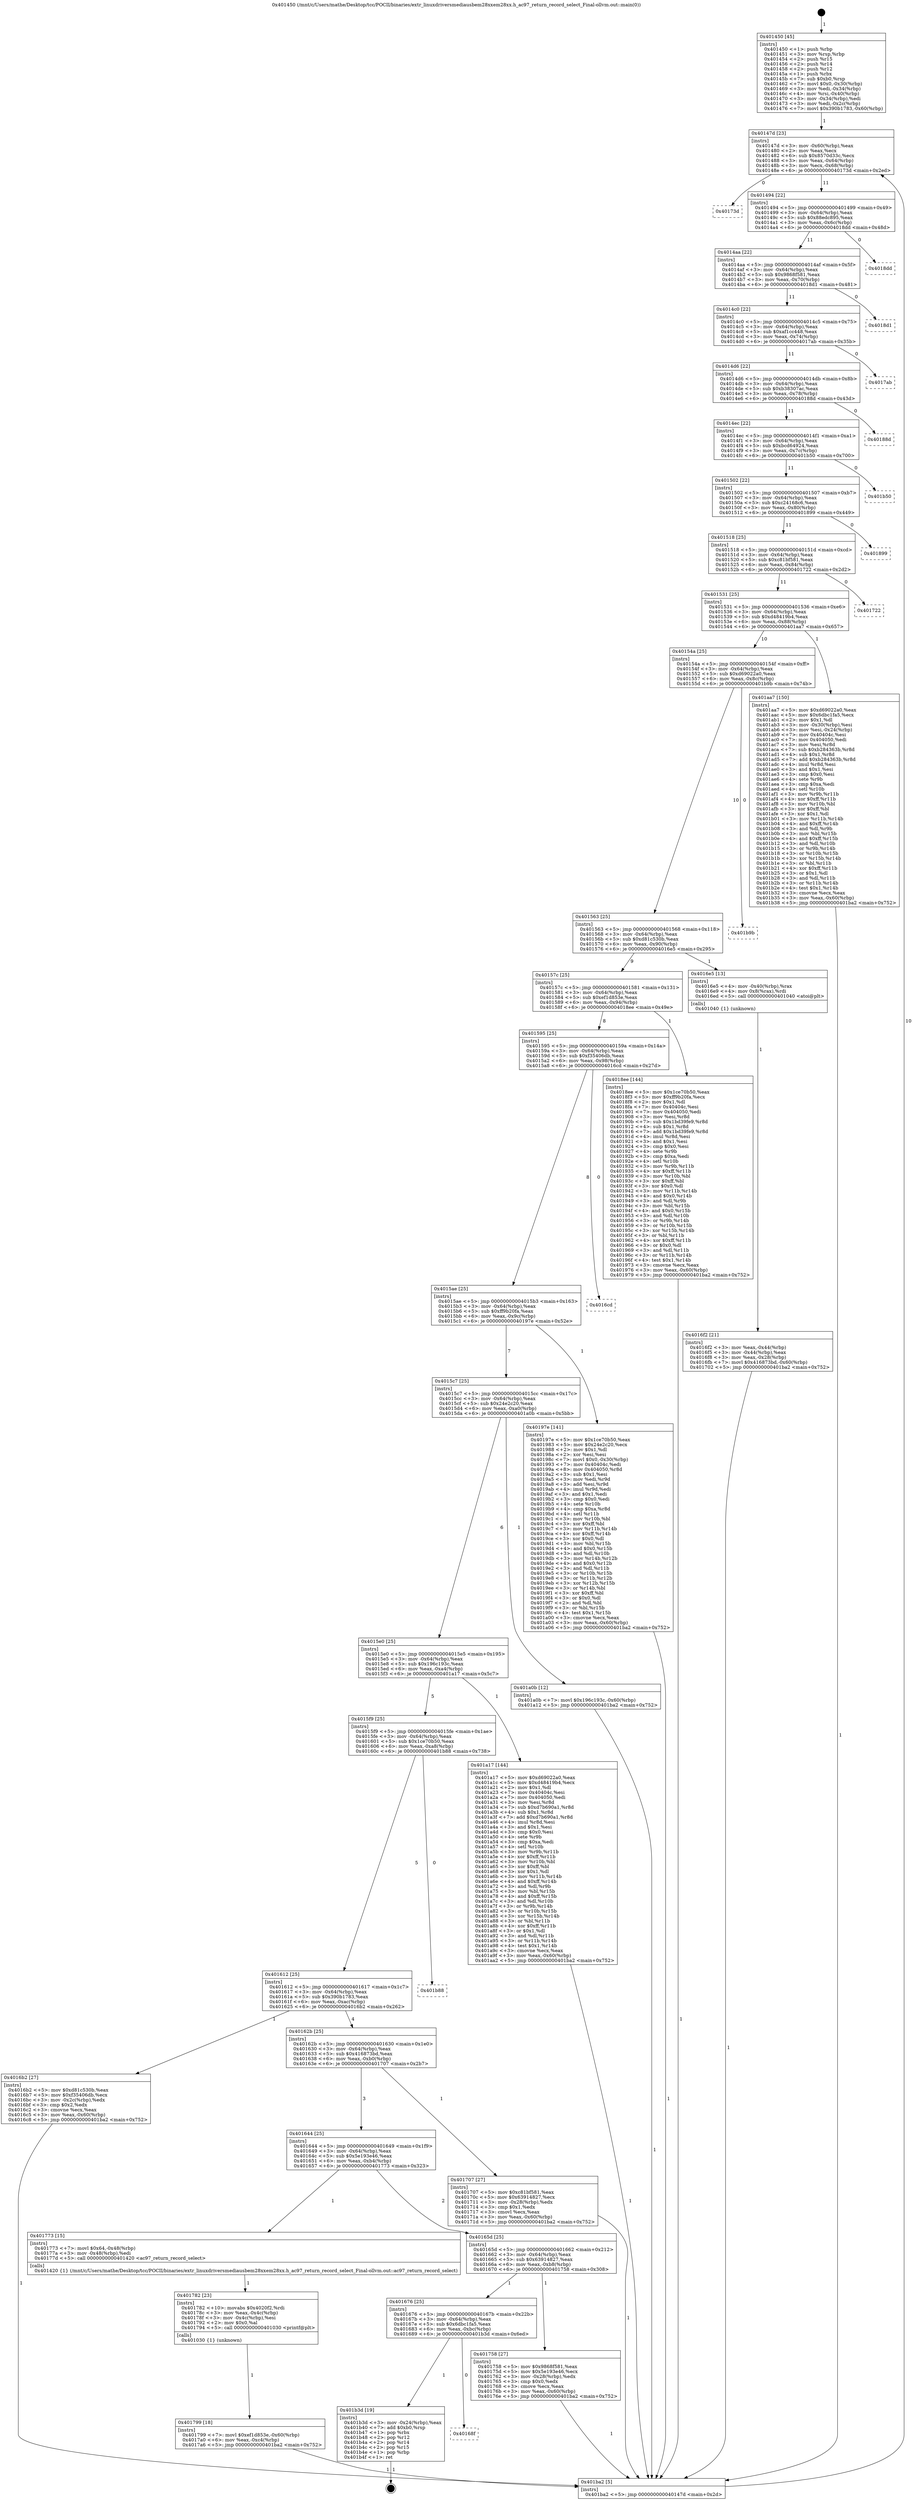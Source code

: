 digraph "0x401450" {
  label = "0x401450 (/mnt/c/Users/mathe/Desktop/tcc/POCII/binaries/extr_linuxdriversmediausbem28xxem28xx.h_ac97_return_record_select_Final-ollvm.out::main(0))"
  labelloc = "t"
  node[shape=record]

  Entry [label="",width=0.3,height=0.3,shape=circle,fillcolor=black,style=filled]
  "0x40147d" [label="{
     0x40147d [23]\l
     | [instrs]\l
     &nbsp;&nbsp;0x40147d \<+3\>: mov -0x60(%rbp),%eax\l
     &nbsp;&nbsp;0x401480 \<+2\>: mov %eax,%ecx\l
     &nbsp;&nbsp;0x401482 \<+6\>: sub $0x8570d33c,%ecx\l
     &nbsp;&nbsp;0x401488 \<+3\>: mov %eax,-0x64(%rbp)\l
     &nbsp;&nbsp;0x40148b \<+3\>: mov %ecx,-0x68(%rbp)\l
     &nbsp;&nbsp;0x40148e \<+6\>: je 000000000040173d \<main+0x2ed\>\l
  }"]
  "0x40173d" [label="{
     0x40173d\l
  }", style=dashed]
  "0x401494" [label="{
     0x401494 [22]\l
     | [instrs]\l
     &nbsp;&nbsp;0x401494 \<+5\>: jmp 0000000000401499 \<main+0x49\>\l
     &nbsp;&nbsp;0x401499 \<+3\>: mov -0x64(%rbp),%eax\l
     &nbsp;&nbsp;0x40149c \<+5\>: sub $0x88edc895,%eax\l
     &nbsp;&nbsp;0x4014a1 \<+3\>: mov %eax,-0x6c(%rbp)\l
     &nbsp;&nbsp;0x4014a4 \<+6\>: je 00000000004018dd \<main+0x48d\>\l
  }"]
  Exit [label="",width=0.3,height=0.3,shape=circle,fillcolor=black,style=filled,peripheries=2]
  "0x4018dd" [label="{
     0x4018dd\l
  }", style=dashed]
  "0x4014aa" [label="{
     0x4014aa [22]\l
     | [instrs]\l
     &nbsp;&nbsp;0x4014aa \<+5\>: jmp 00000000004014af \<main+0x5f\>\l
     &nbsp;&nbsp;0x4014af \<+3\>: mov -0x64(%rbp),%eax\l
     &nbsp;&nbsp;0x4014b2 \<+5\>: sub $0x9868f581,%eax\l
     &nbsp;&nbsp;0x4014b7 \<+3\>: mov %eax,-0x70(%rbp)\l
     &nbsp;&nbsp;0x4014ba \<+6\>: je 00000000004018d1 \<main+0x481\>\l
  }"]
  "0x40168f" [label="{
     0x40168f\l
  }", style=dashed]
  "0x4018d1" [label="{
     0x4018d1\l
  }", style=dashed]
  "0x4014c0" [label="{
     0x4014c0 [22]\l
     | [instrs]\l
     &nbsp;&nbsp;0x4014c0 \<+5\>: jmp 00000000004014c5 \<main+0x75\>\l
     &nbsp;&nbsp;0x4014c5 \<+3\>: mov -0x64(%rbp),%eax\l
     &nbsp;&nbsp;0x4014c8 \<+5\>: sub $0xaf1cc448,%eax\l
     &nbsp;&nbsp;0x4014cd \<+3\>: mov %eax,-0x74(%rbp)\l
     &nbsp;&nbsp;0x4014d0 \<+6\>: je 00000000004017ab \<main+0x35b\>\l
  }"]
  "0x401b3d" [label="{
     0x401b3d [19]\l
     | [instrs]\l
     &nbsp;&nbsp;0x401b3d \<+3\>: mov -0x24(%rbp),%eax\l
     &nbsp;&nbsp;0x401b40 \<+7\>: add $0xb0,%rsp\l
     &nbsp;&nbsp;0x401b47 \<+1\>: pop %rbx\l
     &nbsp;&nbsp;0x401b48 \<+2\>: pop %r12\l
     &nbsp;&nbsp;0x401b4a \<+2\>: pop %r14\l
     &nbsp;&nbsp;0x401b4c \<+2\>: pop %r15\l
     &nbsp;&nbsp;0x401b4e \<+1\>: pop %rbp\l
     &nbsp;&nbsp;0x401b4f \<+1\>: ret\l
  }"]
  "0x4017ab" [label="{
     0x4017ab\l
  }", style=dashed]
  "0x4014d6" [label="{
     0x4014d6 [22]\l
     | [instrs]\l
     &nbsp;&nbsp;0x4014d6 \<+5\>: jmp 00000000004014db \<main+0x8b\>\l
     &nbsp;&nbsp;0x4014db \<+3\>: mov -0x64(%rbp),%eax\l
     &nbsp;&nbsp;0x4014de \<+5\>: sub $0xb38307ac,%eax\l
     &nbsp;&nbsp;0x4014e3 \<+3\>: mov %eax,-0x78(%rbp)\l
     &nbsp;&nbsp;0x4014e6 \<+6\>: je 000000000040188d \<main+0x43d\>\l
  }"]
  "0x401799" [label="{
     0x401799 [18]\l
     | [instrs]\l
     &nbsp;&nbsp;0x401799 \<+7\>: movl $0xef1d853e,-0x60(%rbp)\l
     &nbsp;&nbsp;0x4017a0 \<+6\>: mov %eax,-0xc4(%rbp)\l
     &nbsp;&nbsp;0x4017a6 \<+5\>: jmp 0000000000401ba2 \<main+0x752\>\l
  }"]
  "0x40188d" [label="{
     0x40188d\l
  }", style=dashed]
  "0x4014ec" [label="{
     0x4014ec [22]\l
     | [instrs]\l
     &nbsp;&nbsp;0x4014ec \<+5\>: jmp 00000000004014f1 \<main+0xa1\>\l
     &nbsp;&nbsp;0x4014f1 \<+3\>: mov -0x64(%rbp),%eax\l
     &nbsp;&nbsp;0x4014f4 \<+5\>: sub $0xbcd64924,%eax\l
     &nbsp;&nbsp;0x4014f9 \<+3\>: mov %eax,-0x7c(%rbp)\l
     &nbsp;&nbsp;0x4014fc \<+6\>: je 0000000000401b50 \<main+0x700\>\l
  }"]
  "0x401782" [label="{
     0x401782 [23]\l
     | [instrs]\l
     &nbsp;&nbsp;0x401782 \<+10\>: movabs $0x4020f2,%rdi\l
     &nbsp;&nbsp;0x40178c \<+3\>: mov %eax,-0x4c(%rbp)\l
     &nbsp;&nbsp;0x40178f \<+3\>: mov -0x4c(%rbp),%esi\l
     &nbsp;&nbsp;0x401792 \<+2\>: mov $0x0,%al\l
     &nbsp;&nbsp;0x401794 \<+5\>: call 0000000000401030 \<printf@plt\>\l
     | [calls]\l
     &nbsp;&nbsp;0x401030 \{1\} (unknown)\l
  }"]
  "0x401b50" [label="{
     0x401b50\l
  }", style=dashed]
  "0x401502" [label="{
     0x401502 [22]\l
     | [instrs]\l
     &nbsp;&nbsp;0x401502 \<+5\>: jmp 0000000000401507 \<main+0xb7\>\l
     &nbsp;&nbsp;0x401507 \<+3\>: mov -0x64(%rbp),%eax\l
     &nbsp;&nbsp;0x40150a \<+5\>: sub $0xc24168c6,%eax\l
     &nbsp;&nbsp;0x40150f \<+3\>: mov %eax,-0x80(%rbp)\l
     &nbsp;&nbsp;0x401512 \<+6\>: je 0000000000401899 \<main+0x449\>\l
  }"]
  "0x401676" [label="{
     0x401676 [25]\l
     | [instrs]\l
     &nbsp;&nbsp;0x401676 \<+5\>: jmp 000000000040167b \<main+0x22b\>\l
     &nbsp;&nbsp;0x40167b \<+3\>: mov -0x64(%rbp),%eax\l
     &nbsp;&nbsp;0x40167e \<+5\>: sub $0x6dbc1fa5,%eax\l
     &nbsp;&nbsp;0x401683 \<+6\>: mov %eax,-0xbc(%rbp)\l
     &nbsp;&nbsp;0x401689 \<+6\>: je 0000000000401b3d \<main+0x6ed\>\l
  }"]
  "0x401899" [label="{
     0x401899\l
  }", style=dashed]
  "0x401518" [label="{
     0x401518 [25]\l
     | [instrs]\l
     &nbsp;&nbsp;0x401518 \<+5\>: jmp 000000000040151d \<main+0xcd\>\l
     &nbsp;&nbsp;0x40151d \<+3\>: mov -0x64(%rbp),%eax\l
     &nbsp;&nbsp;0x401520 \<+5\>: sub $0xc81bf581,%eax\l
     &nbsp;&nbsp;0x401525 \<+6\>: mov %eax,-0x84(%rbp)\l
     &nbsp;&nbsp;0x40152b \<+6\>: je 0000000000401722 \<main+0x2d2\>\l
  }"]
  "0x401758" [label="{
     0x401758 [27]\l
     | [instrs]\l
     &nbsp;&nbsp;0x401758 \<+5\>: mov $0x9868f581,%eax\l
     &nbsp;&nbsp;0x40175d \<+5\>: mov $0x5e193e46,%ecx\l
     &nbsp;&nbsp;0x401762 \<+3\>: mov -0x28(%rbp),%edx\l
     &nbsp;&nbsp;0x401765 \<+3\>: cmp $0x0,%edx\l
     &nbsp;&nbsp;0x401768 \<+3\>: cmove %ecx,%eax\l
     &nbsp;&nbsp;0x40176b \<+3\>: mov %eax,-0x60(%rbp)\l
     &nbsp;&nbsp;0x40176e \<+5\>: jmp 0000000000401ba2 \<main+0x752\>\l
  }"]
  "0x401722" [label="{
     0x401722\l
  }", style=dashed]
  "0x401531" [label="{
     0x401531 [25]\l
     | [instrs]\l
     &nbsp;&nbsp;0x401531 \<+5\>: jmp 0000000000401536 \<main+0xe6\>\l
     &nbsp;&nbsp;0x401536 \<+3\>: mov -0x64(%rbp),%eax\l
     &nbsp;&nbsp;0x401539 \<+5\>: sub $0xd48419b4,%eax\l
     &nbsp;&nbsp;0x40153e \<+6\>: mov %eax,-0x88(%rbp)\l
     &nbsp;&nbsp;0x401544 \<+6\>: je 0000000000401aa7 \<main+0x657\>\l
  }"]
  "0x40165d" [label="{
     0x40165d [25]\l
     | [instrs]\l
     &nbsp;&nbsp;0x40165d \<+5\>: jmp 0000000000401662 \<main+0x212\>\l
     &nbsp;&nbsp;0x401662 \<+3\>: mov -0x64(%rbp),%eax\l
     &nbsp;&nbsp;0x401665 \<+5\>: sub $0x63914827,%eax\l
     &nbsp;&nbsp;0x40166a \<+6\>: mov %eax,-0xb8(%rbp)\l
     &nbsp;&nbsp;0x401670 \<+6\>: je 0000000000401758 \<main+0x308\>\l
  }"]
  "0x401aa7" [label="{
     0x401aa7 [150]\l
     | [instrs]\l
     &nbsp;&nbsp;0x401aa7 \<+5\>: mov $0xd69022a0,%eax\l
     &nbsp;&nbsp;0x401aac \<+5\>: mov $0x6dbc1fa5,%ecx\l
     &nbsp;&nbsp;0x401ab1 \<+2\>: mov $0x1,%dl\l
     &nbsp;&nbsp;0x401ab3 \<+3\>: mov -0x30(%rbp),%esi\l
     &nbsp;&nbsp;0x401ab6 \<+3\>: mov %esi,-0x24(%rbp)\l
     &nbsp;&nbsp;0x401ab9 \<+7\>: mov 0x40404c,%esi\l
     &nbsp;&nbsp;0x401ac0 \<+7\>: mov 0x404050,%edi\l
     &nbsp;&nbsp;0x401ac7 \<+3\>: mov %esi,%r8d\l
     &nbsp;&nbsp;0x401aca \<+7\>: sub $0xb284363b,%r8d\l
     &nbsp;&nbsp;0x401ad1 \<+4\>: sub $0x1,%r8d\l
     &nbsp;&nbsp;0x401ad5 \<+7\>: add $0xb284363b,%r8d\l
     &nbsp;&nbsp;0x401adc \<+4\>: imul %r8d,%esi\l
     &nbsp;&nbsp;0x401ae0 \<+3\>: and $0x1,%esi\l
     &nbsp;&nbsp;0x401ae3 \<+3\>: cmp $0x0,%esi\l
     &nbsp;&nbsp;0x401ae6 \<+4\>: sete %r9b\l
     &nbsp;&nbsp;0x401aea \<+3\>: cmp $0xa,%edi\l
     &nbsp;&nbsp;0x401aed \<+4\>: setl %r10b\l
     &nbsp;&nbsp;0x401af1 \<+3\>: mov %r9b,%r11b\l
     &nbsp;&nbsp;0x401af4 \<+4\>: xor $0xff,%r11b\l
     &nbsp;&nbsp;0x401af8 \<+3\>: mov %r10b,%bl\l
     &nbsp;&nbsp;0x401afb \<+3\>: xor $0xff,%bl\l
     &nbsp;&nbsp;0x401afe \<+3\>: xor $0x1,%dl\l
     &nbsp;&nbsp;0x401b01 \<+3\>: mov %r11b,%r14b\l
     &nbsp;&nbsp;0x401b04 \<+4\>: and $0xff,%r14b\l
     &nbsp;&nbsp;0x401b08 \<+3\>: and %dl,%r9b\l
     &nbsp;&nbsp;0x401b0b \<+3\>: mov %bl,%r15b\l
     &nbsp;&nbsp;0x401b0e \<+4\>: and $0xff,%r15b\l
     &nbsp;&nbsp;0x401b12 \<+3\>: and %dl,%r10b\l
     &nbsp;&nbsp;0x401b15 \<+3\>: or %r9b,%r14b\l
     &nbsp;&nbsp;0x401b18 \<+3\>: or %r10b,%r15b\l
     &nbsp;&nbsp;0x401b1b \<+3\>: xor %r15b,%r14b\l
     &nbsp;&nbsp;0x401b1e \<+3\>: or %bl,%r11b\l
     &nbsp;&nbsp;0x401b21 \<+4\>: xor $0xff,%r11b\l
     &nbsp;&nbsp;0x401b25 \<+3\>: or $0x1,%dl\l
     &nbsp;&nbsp;0x401b28 \<+3\>: and %dl,%r11b\l
     &nbsp;&nbsp;0x401b2b \<+3\>: or %r11b,%r14b\l
     &nbsp;&nbsp;0x401b2e \<+4\>: test $0x1,%r14b\l
     &nbsp;&nbsp;0x401b32 \<+3\>: cmovne %ecx,%eax\l
     &nbsp;&nbsp;0x401b35 \<+3\>: mov %eax,-0x60(%rbp)\l
     &nbsp;&nbsp;0x401b38 \<+5\>: jmp 0000000000401ba2 \<main+0x752\>\l
  }"]
  "0x40154a" [label="{
     0x40154a [25]\l
     | [instrs]\l
     &nbsp;&nbsp;0x40154a \<+5\>: jmp 000000000040154f \<main+0xff\>\l
     &nbsp;&nbsp;0x40154f \<+3\>: mov -0x64(%rbp),%eax\l
     &nbsp;&nbsp;0x401552 \<+5\>: sub $0xd69022a0,%eax\l
     &nbsp;&nbsp;0x401557 \<+6\>: mov %eax,-0x8c(%rbp)\l
     &nbsp;&nbsp;0x40155d \<+6\>: je 0000000000401b9b \<main+0x74b\>\l
  }"]
  "0x401773" [label="{
     0x401773 [15]\l
     | [instrs]\l
     &nbsp;&nbsp;0x401773 \<+7\>: movl $0x64,-0x48(%rbp)\l
     &nbsp;&nbsp;0x40177a \<+3\>: mov -0x48(%rbp),%edi\l
     &nbsp;&nbsp;0x40177d \<+5\>: call 0000000000401420 \<ac97_return_record_select\>\l
     | [calls]\l
     &nbsp;&nbsp;0x401420 \{1\} (/mnt/c/Users/mathe/Desktop/tcc/POCII/binaries/extr_linuxdriversmediausbem28xxem28xx.h_ac97_return_record_select_Final-ollvm.out::ac97_return_record_select)\l
  }"]
  "0x401b9b" [label="{
     0x401b9b\l
  }", style=dashed]
  "0x401563" [label="{
     0x401563 [25]\l
     | [instrs]\l
     &nbsp;&nbsp;0x401563 \<+5\>: jmp 0000000000401568 \<main+0x118\>\l
     &nbsp;&nbsp;0x401568 \<+3\>: mov -0x64(%rbp),%eax\l
     &nbsp;&nbsp;0x40156b \<+5\>: sub $0xd81c530b,%eax\l
     &nbsp;&nbsp;0x401570 \<+6\>: mov %eax,-0x90(%rbp)\l
     &nbsp;&nbsp;0x401576 \<+6\>: je 00000000004016e5 \<main+0x295\>\l
  }"]
  "0x401644" [label="{
     0x401644 [25]\l
     | [instrs]\l
     &nbsp;&nbsp;0x401644 \<+5\>: jmp 0000000000401649 \<main+0x1f9\>\l
     &nbsp;&nbsp;0x401649 \<+3\>: mov -0x64(%rbp),%eax\l
     &nbsp;&nbsp;0x40164c \<+5\>: sub $0x5e193e46,%eax\l
     &nbsp;&nbsp;0x401651 \<+6\>: mov %eax,-0xb4(%rbp)\l
     &nbsp;&nbsp;0x401657 \<+6\>: je 0000000000401773 \<main+0x323\>\l
  }"]
  "0x4016e5" [label="{
     0x4016e5 [13]\l
     | [instrs]\l
     &nbsp;&nbsp;0x4016e5 \<+4\>: mov -0x40(%rbp),%rax\l
     &nbsp;&nbsp;0x4016e9 \<+4\>: mov 0x8(%rax),%rdi\l
     &nbsp;&nbsp;0x4016ed \<+5\>: call 0000000000401040 \<atoi@plt\>\l
     | [calls]\l
     &nbsp;&nbsp;0x401040 \{1\} (unknown)\l
  }"]
  "0x40157c" [label="{
     0x40157c [25]\l
     | [instrs]\l
     &nbsp;&nbsp;0x40157c \<+5\>: jmp 0000000000401581 \<main+0x131\>\l
     &nbsp;&nbsp;0x401581 \<+3\>: mov -0x64(%rbp),%eax\l
     &nbsp;&nbsp;0x401584 \<+5\>: sub $0xef1d853e,%eax\l
     &nbsp;&nbsp;0x401589 \<+6\>: mov %eax,-0x94(%rbp)\l
     &nbsp;&nbsp;0x40158f \<+6\>: je 00000000004018ee \<main+0x49e\>\l
  }"]
  "0x401707" [label="{
     0x401707 [27]\l
     | [instrs]\l
     &nbsp;&nbsp;0x401707 \<+5\>: mov $0xc81bf581,%eax\l
     &nbsp;&nbsp;0x40170c \<+5\>: mov $0x63914827,%ecx\l
     &nbsp;&nbsp;0x401711 \<+3\>: mov -0x28(%rbp),%edx\l
     &nbsp;&nbsp;0x401714 \<+3\>: cmp $0x1,%edx\l
     &nbsp;&nbsp;0x401717 \<+3\>: cmovl %ecx,%eax\l
     &nbsp;&nbsp;0x40171a \<+3\>: mov %eax,-0x60(%rbp)\l
     &nbsp;&nbsp;0x40171d \<+5\>: jmp 0000000000401ba2 \<main+0x752\>\l
  }"]
  "0x4018ee" [label="{
     0x4018ee [144]\l
     | [instrs]\l
     &nbsp;&nbsp;0x4018ee \<+5\>: mov $0x1ce70b50,%eax\l
     &nbsp;&nbsp;0x4018f3 \<+5\>: mov $0xff9b20fa,%ecx\l
     &nbsp;&nbsp;0x4018f8 \<+2\>: mov $0x1,%dl\l
     &nbsp;&nbsp;0x4018fa \<+7\>: mov 0x40404c,%esi\l
     &nbsp;&nbsp;0x401901 \<+7\>: mov 0x404050,%edi\l
     &nbsp;&nbsp;0x401908 \<+3\>: mov %esi,%r8d\l
     &nbsp;&nbsp;0x40190b \<+7\>: sub $0x1bd39fe9,%r8d\l
     &nbsp;&nbsp;0x401912 \<+4\>: sub $0x1,%r8d\l
     &nbsp;&nbsp;0x401916 \<+7\>: add $0x1bd39fe9,%r8d\l
     &nbsp;&nbsp;0x40191d \<+4\>: imul %r8d,%esi\l
     &nbsp;&nbsp;0x401921 \<+3\>: and $0x1,%esi\l
     &nbsp;&nbsp;0x401924 \<+3\>: cmp $0x0,%esi\l
     &nbsp;&nbsp;0x401927 \<+4\>: sete %r9b\l
     &nbsp;&nbsp;0x40192b \<+3\>: cmp $0xa,%edi\l
     &nbsp;&nbsp;0x40192e \<+4\>: setl %r10b\l
     &nbsp;&nbsp;0x401932 \<+3\>: mov %r9b,%r11b\l
     &nbsp;&nbsp;0x401935 \<+4\>: xor $0xff,%r11b\l
     &nbsp;&nbsp;0x401939 \<+3\>: mov %r10b,%bl\l
     &nbsp;&nbsp;0x40193c \<+3\>: xor $0xff,%bl\l
     &nbsp;&nbsp;0x40193f \<+3\>: xor $0x0,%dl\l
     &nbsp;&nbsp;0x401942 \<+3\>: mov %r11b,%r14b\l
     &nbsp;&nbsp;0x401945 \<+4\>: and $0x0,%r14b\l
     &nbsp;&nbsp;0x401949 \<+3\>: and %dl,%r9b\l
     &nbsp;&nbsp;0x40194c \<+3\>: mov %bl,%r15b\l
     &nbsp;&nbsp;0x40194f \<+4\>: and $0x0,%r15b\l
     &nbsp;&nbsp;0x401953 \<+3\>: and %dl,%r10b\l
     &nbsp;&nbsp;0x401956 \<+3\>: or %r9b,%r14b\l
     &nbsp;&nbsp;0x401959 \<+3\>: or %r10b,%r15b\l
     &nbsp;&nbsp;0x40195c \<+3\>: xor %r15b,%r14b\l
     &nbsp;&nbsp;0x40195f \<+3\>: or %bl,%r11b\l
     &nbsp;&nbsp;0x401962 \<+4\>: xor $0xff,%r11b\l
     &nbsp;&nbsp;0x401966 \<+3\>: or $0x0,%dl\l
     &nbsp;&nbsp;0x401969 \<+3\>: and %dl,%r11b\l
     &nbsp;&nbsp;0x40196c \<+3\>: or %r11b,%r14b\l
     &nbsp;&nbsp;0x40196f \<+4\>: test $0x1,%r14b\l
     &nbsp;&nbsp;0x401973 \<+3\>: cmovne %ecx,%eax\l
     &nbsp;&nbsp;0x401976 \<+3\>: mov %eax,-0x60(%rbp)\l
     &nbsp;&nbsp;0x401979 \<+5\>: jmp 0000000000401ba2 \<main+0x752\>\l
  }"]
  "0x401595" [label="{
     0x401595 [25]\l
     | [instrs]\l
     &nbsp;&nbsp;0x401595 \<+5\>: jmp 000000000040159a \<main+0x14a\>\l
     &nbsp;&nbsp;0x40159a \<+3\>: mov -0x64(%rbp),%eax\l
     &nbsp;&nbsp;0x40159d \<+5\>: sub $0xf35406db,%eax\l
     &nbsp;&nbsp;0x4015a2 \<+6\>: mov %eax,-0x98(%rbp)\l
     &nbsp;&nbsp;0x4015a8 \<+6\>: je 00000000004016cd \<main+0x27d\>\l
  }"]
  "0x4016f2" [label="{
     0x4016f2 [21]\l
     | [instrs]\l
     &nbsp;&nbsp;0x4016f2 \<+3\>: mov %eax,-0x44(%rbp)\l
     &nbsp;&nbsp;0x4016f5 \<+3\>: mov -0x44(%rbp),%eax\l
     &nbsp;&nbsp;0x4016f8 \<+3\>: mov %eax,-0x28(%rbp)\l
     &nbsp;&nbsp;0x4016fb \<+7\>: movl $0x416873bd,-0x60(%rbp)\l
     &nbsp;&nbsp;0x401702 \<+5\>: jmp 0000000000401ba2 \<main+0x752\>\l
  }"]
  "0x4016cd" [label="{
     0x4016cd\l
  }", style=dashed]
  "0x4015ae" [label="{
     0x4015ae [25]\l
     | [instrs]\l
     &nbsp;&nbsp;0x4015ae \<+5\>: jmp 00000000004015b3 \<main+0x163\>\l
     &nbsp;&nbsp;0x4015b3 \<+3\>: mov -0x64(%rbp),%eax\l
     &nbsp;&nbsp;0x4015b6 \<+5\>: sub $0xff9b20fa,%eax\l
     &nbsp;&nbsp;0x4015bb \<+6\>: mov %eax,-0x9c(%rbp)\l
     &nbsp;&nbsp;0x4015c1 \<+6\>: je 000000000040197e \<main+0x52e\>\l
  }"]
  "0x401450" [label="{
     0x401450 [45]\l
     | [instrs]\l
     &nbsp;&nbsp;0x401450 \<+1\>: push %rbp\l
     &nbsp;&nbsp;0x401451 \<+3\>: mov %rsp,%rbp\l
     &nbsp;&nbsp;0x401454 \<+2\>: push %r15\l
     &nbsp;&nbsp;0x401456 \<+2\>: push %r14\l
     &nbsp;&nbsp;0x401458 \<+2\>: push %r12\l
     &nbsp;&nbsp;0x40145a \<+1\>: push %rbx\l
     &nbsp;&nbsp;0x40145b \<+7\>: sub $0xb0,%rsp\l
     &nbsp;&nbsp;0x401462 \<+7\>: movl $0x0,-0x30(%rbp)\l
     &nbsp;&nbsp;0x401469 \<+3\>: mov %edi,-0x34(%rbp)\l
     &nbsp;&nbsp;0x40146c \<+4\>: mov %rsi,-0x40(%rbp)\l
     &nbsp;&nbsp;0x401470 \<+3\>: mov -0x34(%rbp),%edi\l
     &nbsp;&nbsp;0x401473 \<+3\>: mov %edi,-0x2c(%rbp)\l
     &nbsp;&nbsp;0x401476 \<+7\>: movl $0x390b1783,-0x60(%rbp)\l
  }"]
  "0x40197e" [label="{
     0x40197e [141]\l
     | [instrs]\l
     &nbsp;&nbsp;0x40197e \<+5\>: mov $0x1ce70b50,%eax\l
     &nbsp;&nbsp;0x401983 \<+5\>: mov $0x24e2c20,%ecx\l
     &nbsp;&nbsp;0x401988 \<+2\>: mov $0x1,%dl\l
     &nbsp;&nbsp;0x40198a \<+2\>: xor %esi,%esi\l
     &nbsp;&nbsp;0x40198c \<+7\>: movl $0x0,-0x30(%rbp)\l
     &nbsp;&nbsp;0x401993 \<+7\>: mov 0x40404c,%edi\l
     &nbsp;&nbsp;0x40199a \<+8\>: mov 0x404050,%r8d\l
     &nbsp;&nbsp;0x4019a2 \<+3\>: sub $0x1,%esi\l
     &nbsp;&nbsp;0x4019a5 \<+3\>: mov %edi,%r9d\l
     &nbsp;&nbsp;0x4019a8 \<+3\>: add %esi,%r9d\l
     &nbsp;&nbsp;0x4019ab \<+4\>: imul %r9d,%edi\l
     &nbsp;&nbsp;0x4019af \<+3\>: and $0x1,%edi\l
     &nbsp;&nbsp;0x4019b2 \<+3\>: cmp $0x0,%edi\l
     &nbsp;&nbsp;0x4019b5 \<+4\>: sete %r10b\l
     &nbsp;&nbsp;0x4019b9 \<+4\>: cmp $0xa,%r8d\l
     &nbsp;&nbsp;0x4019bd \<+4\>: setl %r11b\l
     &nbsp;&nbsp;0x4019c1 \<+3\>: mov %r10b,%bl\l
     &nbsp;&nbsp;0x4019c4 \<+3\>: xor $0xff,%bl\l
     &nbsp;&nbsp;0x4019c7 \<+3\>: mov %r11b,%r14b\l
     &nbsp;&nbsp;0x4019ca \<+4\>: xor $0xff,%r14b\l
     &nbsp;&nbsp;0x4019ce \<+3\>: xor $0x0,%dl\l
     &nbsp;&nbsp;0x4019d1 \<+3\>: mov %bl,%r15b\l
     &nbsp;&nbsp;0x4019d4 \<+4\>: and $0x0,%r15b\l
     &nbsp;&nbsp;0x4019d8 \<+3\>: and %dl,%r10b\l
     &nbsp;&nbsp;0x4019db \<+3\>: mov %r14b,%r12b\l
     &nbsp;&nbsp;0x4019de \<+4\>: and $0x0,%r12b\l
     &nbsp;&nbsp;0x4019e2 \<+3\>: and %dl,%r11b\l
     &nbsp;&nbsp;0x4019e5 \<+3\>: or %r10b,%r15b\l
     &nbsp;&nbsp;0x4019e8 \<+3\>: or %r11b,%r12b\l
     &nbsp;&nbsp;0x4019eb \<+3\>: xor %r12b,%r15b\l
     &nbsp;&nbsp;0x4019ee \<+3\>: or %r14b,%bl\l
     &nbsp;&nbsp;0x4019f1 \<+3\>: xor $0xff,%bl\l
     &nbsp;&nbsp;0x4019f4 \<+3\>: or $0x0,%dl\l
     &nbsp;&nbsp;0x4019f7 \<+2\>: and %dl,%bl\l
     &nbsp;&nbsp;0x4019f9 \<+3\>: or %bl,%r15b\l
     &nbsp;&nbsp;0x4019fc \<+4\>: test $0x1,%r15b\l
     &nbsp;&nbsp;0x401a00 \<+3\>: cmovne %ecx,%eax\l
     &nbsp;&nbsp;0x401a03 \<+3\>: mov %eax,-0x60(%rbp)\l
     &nbsp;&nbsp;0x401a06 \<+5\>: jmp 0000000000401ba2 \<main+0x752\>\l
  }"]
  "0x4015c7" [label="{
     0x4015c7 [25]\l
     | [instrs]\l
     &nbsp;&nbsp;0x4015c7 \<+5\>: jmp 00000000004015cc \<main+0x17c\>\l
     &nbsp;&nbsp;0x4015cc \<+3\>: mov -0x64(%rbp),%eax\l
     &nbsp;&nbsp;0x4015cf \<+5\>: sub $0x24e2c20,%eax\l
     &nbsp;&nbsp;0x4015d4 \<+6\>: mov %eax,-0xa0(%rbp)\l
     &nbsp;&nbsp;0x4015da \<+6\>: je 0000000000401a0b \<main+0x5bb\>\l
  }"]
  "0x401ba2" [label="{
     0x401ba2 [5]\l
     | [instrs]\l
     &nbsp;&nbsp;0x401ba2 \<+5\>: jmp 000000000040147d \<main+0x2d\>\l
  }"]
  "0x401a0b" [label="{
     0x401a0b [12]\l
     | [instrs]\l
     &nbsp;&nbsp;0x401a0b \<+7\>: movl $0x196c193c,-0x60(%rbp)\l
     &nbsp;&nbsp;0x401a12 \<+5\>: jmp 0000000000401ba2 \<main+0x752\>\l
  }"]
  "0x4015e0" [label="{
     0x4015e0 [25]\l
     | [instrs]\l
     &nbsp;&nbsp;0x4015e0 \<+5\>: jmp 00000000004015e5 \<main+0x195\>\l
     &nbsp;&nbsp;0x4015e5 \<+3\>: mov -0x64(%rbp),%eax\l
     &nbsp;&nbsp;0x4015e8 \<+5\>: sub $0x196c193c,%eax\l
     &nbsp;&nbsp;0x4015ed \<+6\>: mov %eax,-0xa4(%rbp)\l
     &nbsp;&nbsp;0x4015f3 \<+6\>: je 0000000000401a17 \<main+0x5c7\>\l
  }"]
  "0x40162b" [label="{
     0x40162b [25]\l
     | [instrs]\l
     &nbsp;&nbsp;0x40162b \<+5\>: jmp 0000000000401630 \<main+0x1e0\>\l
     &nbsp;&nbsp;0x401630 \<+3\>: mov -0x64(%rbp),%eax\l
     &nbsp;&nbsp;0x401633 \<+5\>: sub $0x416873bd,%eax\l
     &nbsp;&nbsp;0x401638 \<+6\>: mov %eax,-0xb0(%rbp)\l
     &nbsp;&nbsp;0x40163e \<+6\>: je 0000000000401707 \<main+0x2b7\>\l
  }"]
  "0x401a17" [label="{
     0x401a17 [144]\l
     | [instrs]\l
     &nbsp;&nbsp;0x401a17 \<+5\>: mov $0xd69022a0,%eax\l
     &nbsp;&nbsp;0x401a1c \<+5\>: mov $0xd48419b4,%ecx\l
     &nbsp;&nbsp;0x401a21 \<+2\>: mov $0x1,%dl\l
     &nbsp;&nbsp;0x401a23 \<+7\>: mov 0x40404c,%esi\l
     &nbsp;&nbsp;0x401a2a \<+7\>: mov 0x404050,%edi\l
     &nbsp;&nbsp;0x401a31 \<+3\>: mov %esi,%r8d\l
     &nbsp;&nbsp;0x401a34 \<+7\>: sub $0xd7b690a1,%r8d\l
     &nbsp;&nbsp;0x401a3b \<+4\>: sub $0x1,%r8d\l
     &nbsp;&nbsp;0x401a3f \<+7\>: add $0xd7b690a1,%r8d\l
     &nbsp;&nbsp;0x401a46 \<+4\>: imul %r8d,%esi\l
     &nbsp;&nbsp;0x401a4a \<+3\>: and $0x1,%esi\l
     &nbsp;&nbsp;0x401a4d \<+3\>: cmp $0x0,%esi\l
     &nbsp;&nbsp;0x401a50 \<+4\>: sete %r9b\l
     &nbsp;&nbsp;0x401a54 \<+3\>: cmp $0xa,%edi\l
     &nbsp;&nbsp;0x401a57 \<+4\>: setl %r10b\l
     &nbsp;&nbsp;0x401a5b \<+3\>: mov %r9b,%r11b\l
     &nbsp;&nbsp;0x401a5e \<+4\>: xor $0xff,%r11b\l
     &nbsp;&nbsp;0x401a62 \<+3\>: mov %r10b,%bl\l
     &nbsp;&nbsp;0x401a65 \<+3\>: xor $0xff,%bl\l
     &nbsp;&nbsp;0x401a68 \<+3\>: xor $0x1,%dl\l
     &nbsp;&nbsp;0x401a6b \<+3\>: mov %r11b,%r14b\l
     &nbsp;&nbsp;0x401a6e \<+4\>: and $0xff,%r14b\l
     &nbsp;&nbsp;0x401a72 \<+3\>: and %dl,%r9b\l
     &nbsp;&nbsp;0x401a75 \<+3\>: mov %bl,%r15b\l
     &nbsp;&nbsp;0x401a78 \<+4\>: and $0xff,%r15b\l
     &nbsp;&nbsp;0x401a7c \<+3\>: and %dl,%r10b\l
     &nbsp;&nbsp;0x401a7f \<+3\>: or %r9b,%r14b\l
     &nbsp;&nbsp;0x401a82 \<+3\>: or %r10b,%r15b\l
     &nbsp;&nbsp;0x401a85 \<+3\>: xor %r15b,%r14b\l
     &nbsp;&nbsp;0x401a88 \<+3\>: or %bl,%r11b\l
     &nbsp;&nbsp;0x401a8b \<+4\>: xor $0xff,%r11b\l
     &nbsp;&nbsp;0x401a8f \<+3\>: or $0x1,%dl\l
     &nbsp;&nbsp;0x401a92 \<+3\>: and %dl,%r11b\l
     &nbsp;&nbsp;0x401a95 \<+3\>: or %r11b,%r14b\l
     &nbsp;&nbsp;0x401a98 \<+4\>: test $0x1,%r14b\l
     &nbsp;&nbsp;0x401a9c \<+3\>: cmovne %ecx,%eax\l
     &nbsp;&nbsp;0x401a9f \<+3\>: mov %eax,-0x60(%rbp)\l
     &nbsp;&nbsp;0x401aa2 \<+5\>: jmp 0000000000401ba2 \<main+0x752\>\l
  }"]
  "0x4015f9" [label="{
     0x4015f9 [25]\l
     | [instrs]\l
     &nbsp;&nbsp;0x4015f9 \<+5\>: jmp 00000000004015fe \<main+0x1ae\>\l
     &nbsp;&nbsp;0x4015fe \<+3\>: mov -0x64(%rbp),%eax\l
     &nbsp;&nbsp;0x401601 \<+5\>: sub $0x1ce70b50,%eax\l
     &nbsp;&nbsp;0x401606 \<+6\>: mov %eax,-0xa8(%rbp)\l
     &nbsp;&nbsp;0x40160c \<+6\>: je 0000000000401b88 \<main+0x738\>\l
  }"]
  "0x4016b2" [label="{
     0x4016b2 [27]\l
     | [instrs]\l
     &nbsp;&nbsp;0x4016b2 \<+5\>: mov $0xd81c530b,%eax\l
     &nbsp;&nbsp;0x4016b7 \<+5\>: mov $0xf35406db,%ecx\l
     &nbsp;&nbsp;0x4016bc \<+3\>: mov -0x2c(%rbp),%edx\l
     &nbsp;&nbsp;0x4016bf \<+3\>: cmp $0x2,%edx\l
     &nbsp;&nbsp;0x4016c2 \<+3\>: cmovne %ecx,%eax\l
     &nbsp;&nbsp;0x4016c5 \<+3\>: mov %eax,-0x60(%rbp)\l
     &nbsp;&nbsp;0x4016c8 \<+5\>: jmp 0000000000401ba2 \<main+0x752\>\l
  }"]
  "0x401b88" [label="{
     0x401b88\l
  }", style=dashed]
  "0x401612" [label="{
     0x401612 [25]\l
     | [instrs]\l
     &nbsp;&nbsp;0x401612 \<+5\>: jmp 0000000000401617 \<main+0x1c7\>\l
     &nbsp;&nbsp;0x401617 \<+3\>: mov -0x64(%rbp),%eax\l
     &nbsp;&nbsp;0x40161a \<+5\>: sub $0x390b1783,%eax\l
     &nbsp;&nbsp;0x40161f \<+6\>: mov %eax,-0xac(%rbp)\l
     &nbsp;&nbsp;0x401625 \<+6\>: je 00000000004016b2 \<main+0x262\>\l
  }"]
  Entry -> "0x401450" [label=" 1"]
  "0x40147d" -> "0x40173d" [label=" 0"]
  "0x40147d" -> "0x401494" [label=" 11"]
  "0x401b3d" -> Exit [label=" 1"]
  "0x401494" -> "0x4018dd" [label=" 0"]
  "0x401494" -> "0x4014aa" [label=" 11"]
  "0x401676" -> "0x40168f" [label=" 0"]
  "0x4014aa" -> "0x4018d1" [label=" 0"]
  "0x4014aa" -> "0x4014c0" [label=" 11"]
  "0x401676" -> "0x401b3d" [label=" 1"]
  "0x4014c0" -> "0x4017ab" [label=" 0"]
  "0x4014c0" -> "0x4014d6" [label=" 11"]
  "0x401aa7" -> "0x401ba2" [label=" 1"]
  "0x4014d6" -> "0x40188d" [label=" 0"]
  "0x4014d6" -> "0x4014ec" [label=" 11"]
  "0x401a17" -> "0x401ba2" [label=" 1"]
  "0x4014ec" -> "0x401b50" [label=" 0"]
  "0x4014ec" -> "0x401502" [label=" 11"]
  "0x401a0b" -> "0x401ba2" [label=" 1"]
  "0x401502" -> "0x401899" [label=" 0"]
  "0x401502" -> "0x401518" [label=" 11"]
  "0x40197e" -> "0x401ba2" [label=" 1"]
  "0x401518" -> "0x401722" [label=" 0"]
  "0x401518" -> "0x401531" [label=" 11"]
  "0x4018ee" -> "0x401ba2" [label=" 1"]
  "0x401531" -> "0x401aa7" [label=" 1"]
  "0x401531" -> "0x40154a" [label=" 10"]
  "0x401782" -> "0x401799" [label=" 1"]
  "0x40154a" -> "0x401b9b" [label=" 0"]
  "0x40154a" -> "0x401563" [label=" 10"]
  "0x401773" -> "0x401782" [label=" 1"]
  "0x401563" -> "0x4016e5" [label=" 1"]
  "0x401563" -> "0x40157c" [label=" 9"]
  "0x40165d" -> "0x401676" [label=" 1"]
  "0x40157c" -> "0x4018ee" [label=" 1"]
  "0x40157c" -> "0x401595" [label=" 8"]
  "0x40165d" -> "0x401758" [label=" 1"]
  "0x401595" -> "0x4016cd" [label=" 0"]
  "0x401595" -> "0x4015ae" [label=" 8"]
  "0x401644" -> "0x40165d" [label=" 2"]
  "0x4015ae" -> "0x40197e" [label=" 1"]
  "0x4015ae" -> "0x4015c7" [label=" 7"]
  "0x401644" -> "0x401773" [label=" 1"]
  "0x4015c7" -> "0x401a0b" [label=" 1"]
  "0x4015c7" -> "0x4015e0" [label=" 6"]
  "0x401758" -> "0x401ba2" [label=" 1"]
  "0x4015e0" -> "0x401a17" [label=" 1"]
  "0x4015e0" -> "0x4015f9" [label=" 5"]
  "0x401707" -> "0x401ba2" [label=" 1"]
  "0x4015f9" -> "0x401b88" [label=" 0"]
  "0x4015f9" -> "0x401612" [label=" 5"]
  "0x40162b" -> "0x401644" [label=" 3"]
  "0x401612" -> "0x4016b2" [label=" 1"]
  "0x401612" -> "0x40162b" [label=" 4"]
  "0x4016b2" -> "0x401ba2" [label=" 1"]
  "0x401450" -> "0x40147d" [label=" 1"]
  "0x401ba2" -> "0x40147d" [label=" 10"]
  "0x4016e5" -> "0x4016f2" [label=" 1"]
  "0x4016f2" -> "0x401ba2" [label=" 1"]
  "0x401799" -> "0x401ba2" [label=" 1"]
  "0x40162b" -> "0x401707" [label=" 1"]
}
